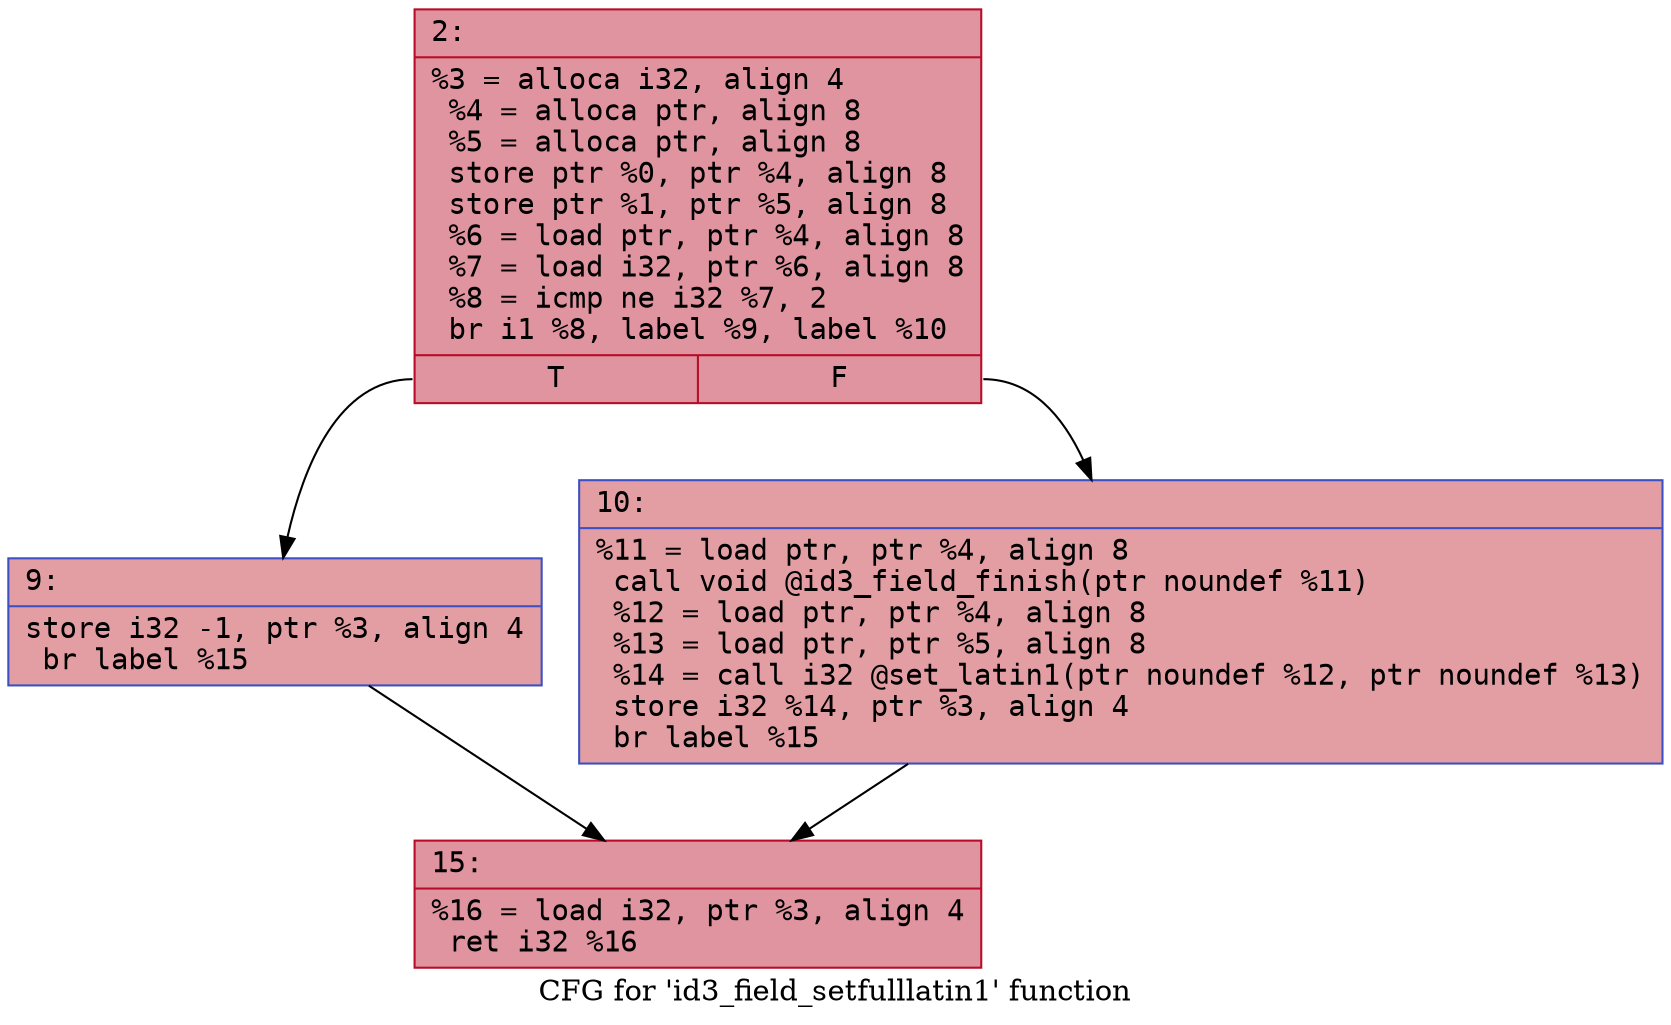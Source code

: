 digraph "CFG for 'id3_field_setfulllatin1' function" {
	label="CFG for 'id3_field_setfulllatin1' function";

	Node0x600001e51860 [shape=record,color="#b70d28ff", style=filled, fillcolor="#b70d2870" fontname="Courier",label="{2:\l|  %3 = alloca i32, align 4\l  %4 = alloca ptr, align 8\l  %5 = alloca ptr, align 8\l  store ptr %0, ptr %4, align 8\l  store ptr %1, ptr %5, align 8\l  %6 = load ptr, ptr %4, align 8\l  %7 = load i32, ptr %6, align 8\l  %8 = icmp ne i32 %7, 2\l  br i1 %8, label %9, label %10\l|{<s0>T|<s1>F}}"];
	Node0x600001e51860:s0 -> Node0x600001e518b0[tooltip="2 -> 9\nProbability 50.00%" ];
	Node0x600001e51860:s1 -> Node0x600001e51900[tooltip="2 -> 10\nProbability 50.00%" ];
	Node0x600001e518b0 [shape=record,color="#3d50c3ff", style=filled, fillcolor="#be242e70" fontname="Courier",label="{9:\l|  store i32 -1, ptr %3, align 4\l  br label %15\l}"];
	Node0x600001e518b0 -> Node0x600001e51950[tooltip="9 -> 15\nProbability 100.00%" ];
	Node0x600001e51900 [shape=record,color="#3d50c3ff", style=filled, fillcolor="#be242e70" fontname="Courier",label="{10:\l|  %11 = load ptr, ptr %4, align 8\l  call void @id3_field_finish(ptr noundef %11)\l  %12 = load ptr, ptr %4, align 8\l  %13 = load ptr, ptr %5, align 8\l  %14 = call i32 @set_latin1(ptr noundef %12, ptr noundef %13)\l  store i32 %14, ptr %3, align 4\l  br label %15\l}"];
	Node0x600001e51900 -> Node0x600001e51950[tooltip="10 -> 15\nProbability 100.00%" ];
	Node0x600001e51950 [shape=record,color="#b70d28ff", style=filled, fillcolor="#b70d2870" fontname="Courier",label="{15:\l|  %16 = load i32, ptr %3, align 4\l  ret i32 %16\l}"];
}

